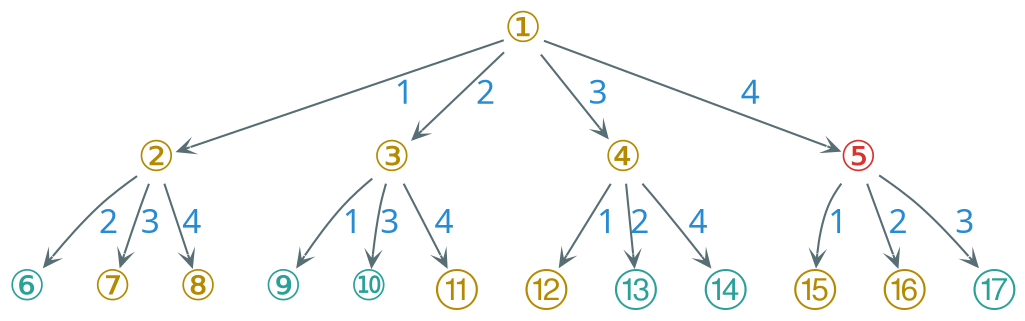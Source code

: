 digraph g {
    bgcolor=transparent
    rankdir=TB
    graph [nodesep=0.3, ranksep=0.3]
    node [shape=plain, color="#586e75", fontcolor="#b58900", fontsize=20, fontname="LXGWWenKai"]
    edge [arrowhead=vee, color="#586e75", fontcolor="#268bd2", fontsize=16, fontname="LXGWWenKai" arrowsize=0.6]

    ① -> ② [label="1"]
    ① -> ③ [label="2"]
    ① -> ④ [label="3"]

    node [fontcolor="#dc322f"]

    ① -> ⑤ [label="4"]

    node [fontcolor="#2aa198"]

    ② -> ⑥ [label="2"]

    node [fontcolor="#b58900"]

    ② -> ⑦ [label="3"]
    ② -> ⑧ [label="4"]

    node [fontcolor="#2aa198"]

    ③ -> ⑨ [label="1"]
    ③ -> ⑩ [label="3"]

    node [fontcolor="#b58900"]

    ③ -> ⑪ [label="4"]

    ④ -> ⑫ [label="1"]

    node [fontcolor="#2aa198"]

    ④ -> ⑬ [label="2"]
    ④ -> ⑭ [label="4"]

    node [fontcolor="#b58900"]

    ⑤ -> ⑮ [label="1"]
    ⑤ -> ⑯ [label="2"]

    node [fontcolor="#2aa198"]

    ⑤ -> ⑰ [label="3"]
}